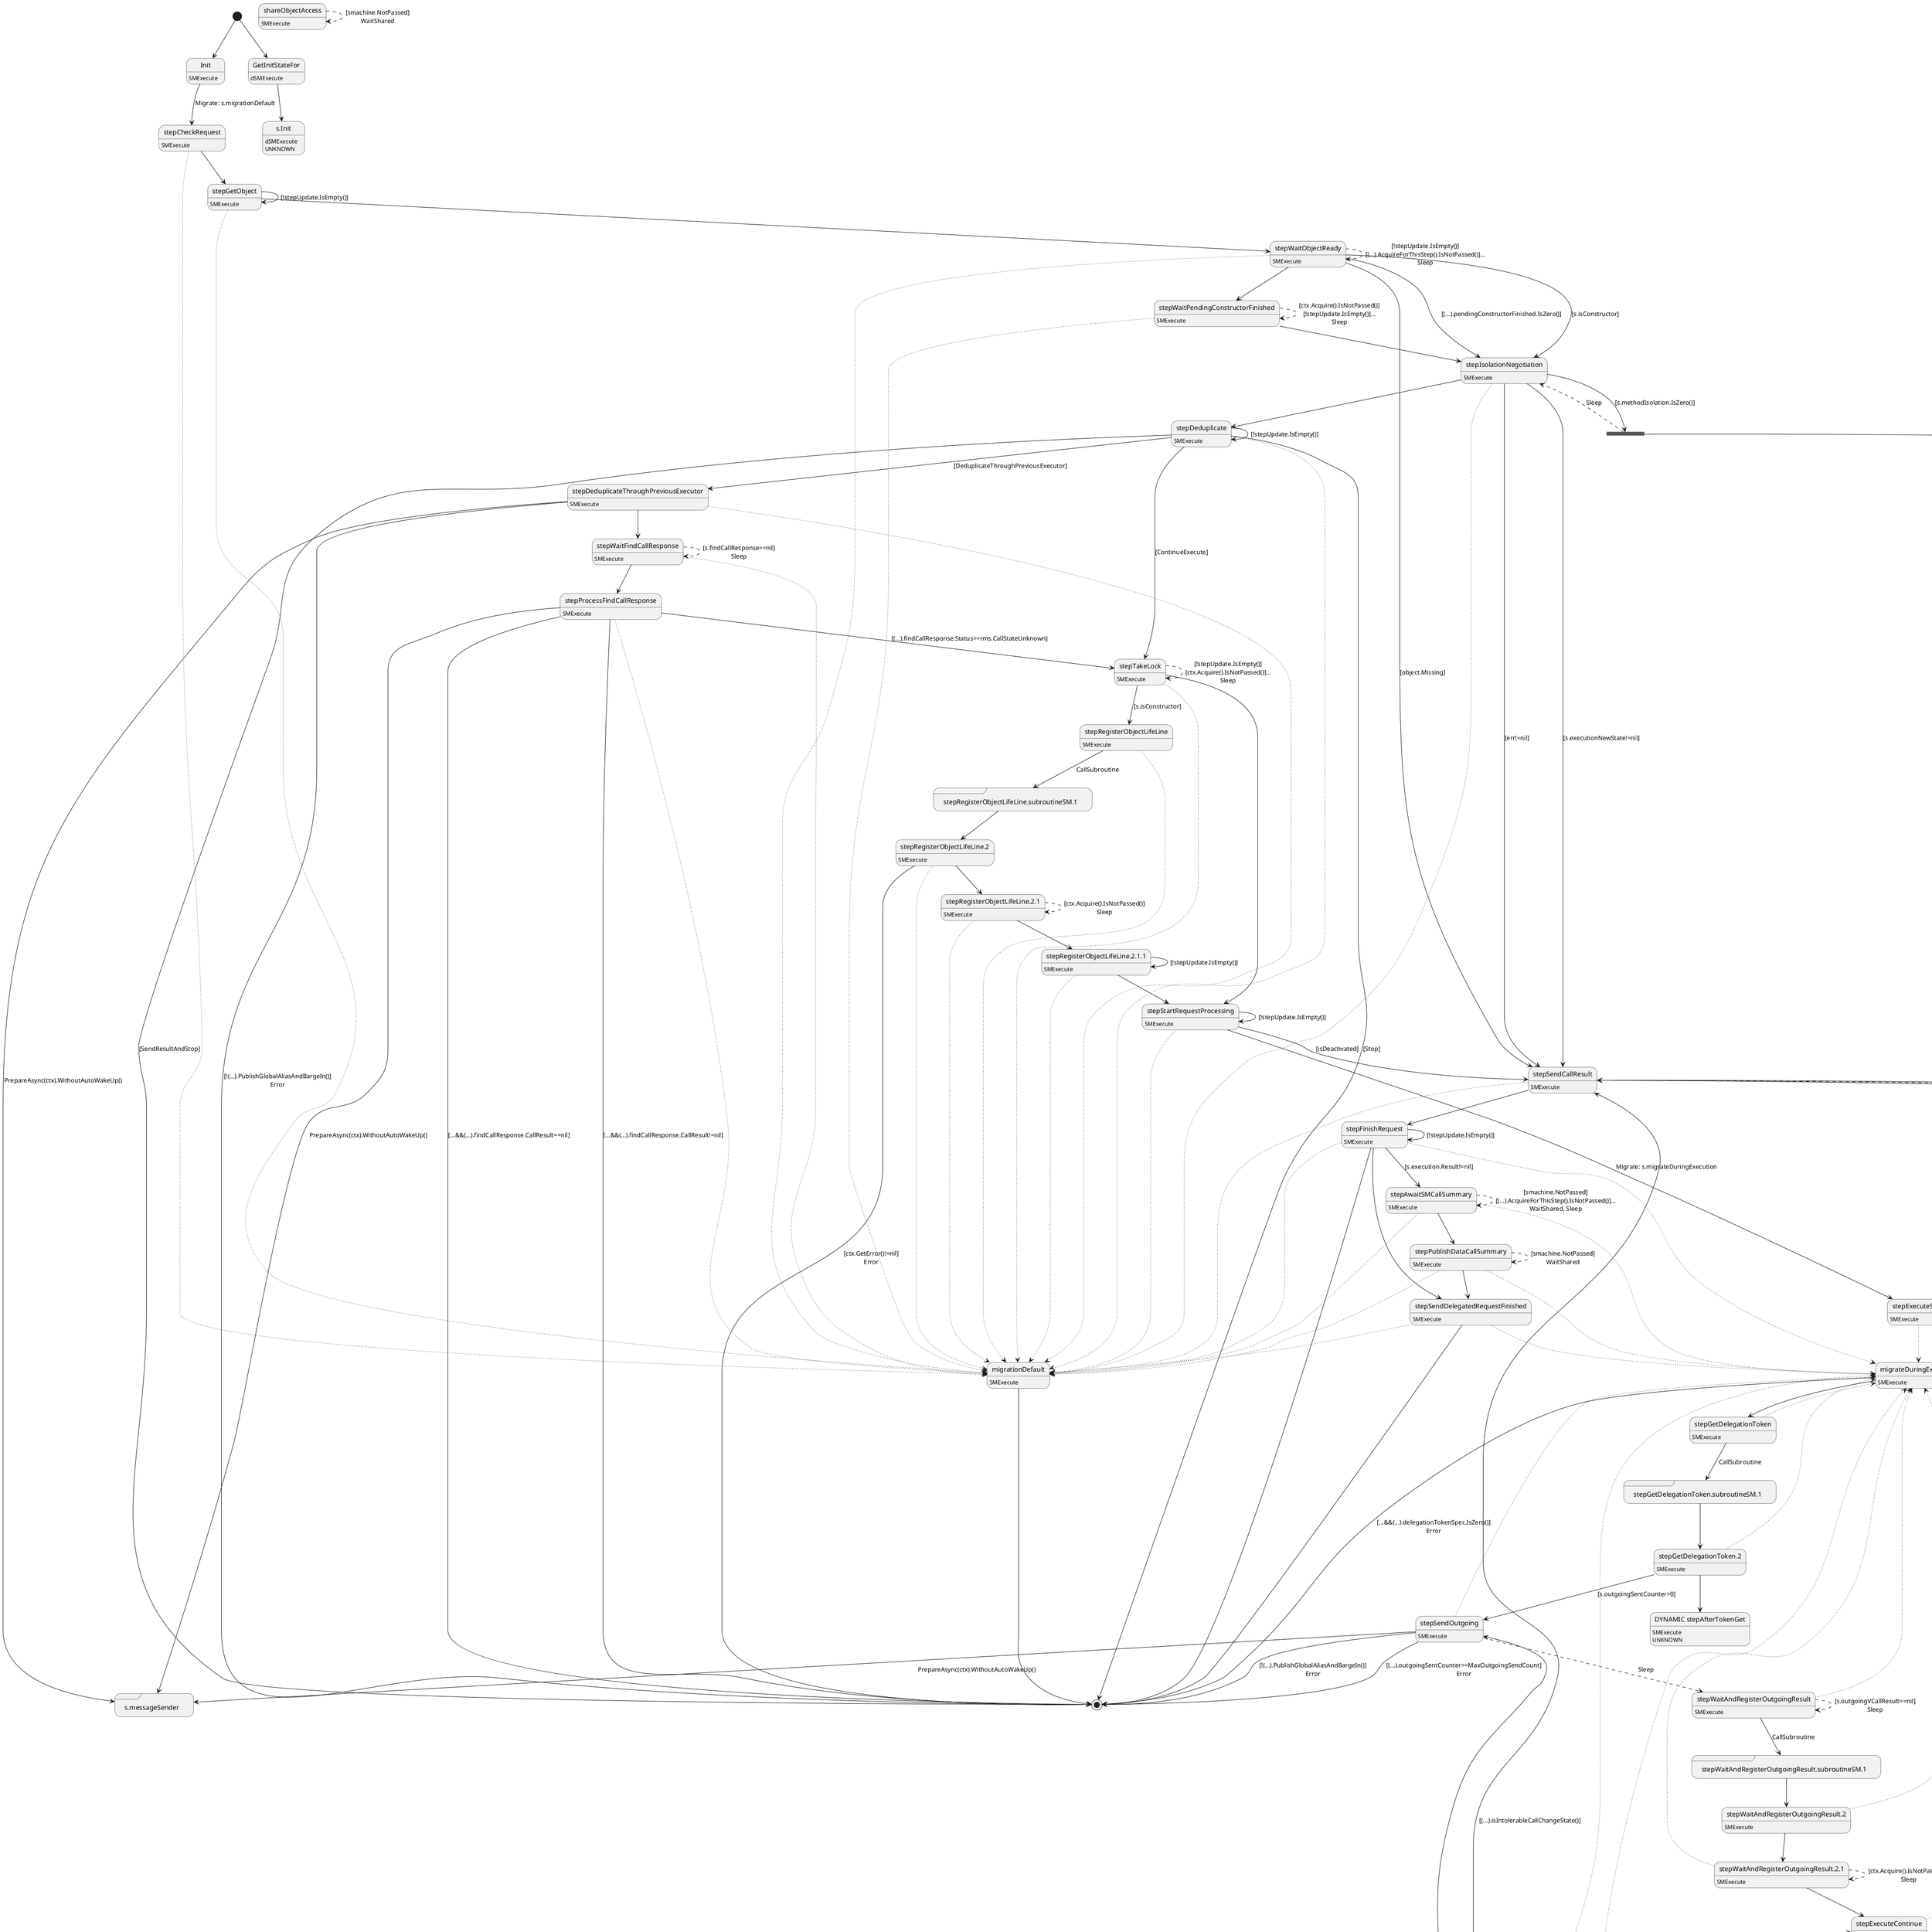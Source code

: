 @startuml
state "Init" as T01_S002
T01_S002 : SMExecute
[*] --> T01_S002
T01_S002 --> T01_S003 : Migrate: s.migrationDefault
state "StepWaitExecutionResult" as T01_S026
T01_S026 : SMExecute
T01_S026 --[dotted]> T01_S021
T01_S026 --[dashed]> T01_S026 : [s.executionNewState==nil]\nSleep
T01_S026 --> T01_S027
state "migrateDuringExecution" as T01_S021
T01_S021 : SMExecute
T01_S021 --> [*] : [...&&(...).delegationTokenSpec.IsZero()]\nError
T01_S021 --> T01_S022
state "migrationDefault" as T01_S001
T01_S001 : SMExecute
T01_S001 --> [*]
state "s.messageSender" as T01_S011 <<sdlreceive>>
T01_S011 : DUPLICATE
state "s.runner" as T01_S008 <<sdlreceive>>
T01_S008 : DUPLICATE
state "shareObjectAccess" as T01_S051
T01_S051 : SMExecute
T01_S051 --[dashed]> T01_S051 : [smachine.NotPassed]\nWaitShared
state "stepAwaitSMCallSummary" as T01_S046
T01_S046 : SMExecute
T01_S046 --[dotted]> T01_S021
T01_S046 --[dotted]> T01_S001
T01_S046 --[dashed]> T01_S046 : [smachine.NotPassed]\n[(...).AcquireForThisStep().IsNotPassed()]...\nWaitShared, Sleep
T01_S046 --> T01_S047
state "stepCheckRequest" as T01_S003
T01_S003 : SMExecute
T01_S003 --[dotted]> T01_S001
T01_S003 --> T01_S004
state "stepDeduplicate" as T01_S009
T01_S009 : SMExecute
T01_S009 --[dotted]> T01_S001
T01_S009 --> T01_S009 : [!stepUpdate.IsEmpty()]
T01_S009 --> [*] : [Stop]
T01_S009 --> [*] : [SendResultAndStop]
T01_S009 --> T01_S010 : [DeduplicateThroughPreviousExecutor]
T01_S009 --> T01_S014 : [ContinueExecute]
state "stepDeduplicateThroughPreviousExecutor" as T01_S010
T01_S010 : SMExecute
T01_S010 --[dotted]> T01_S001
T01_S010 --> [*] : [!(...).PublishGlobalAliasAndBargeIn()]\nError
T01_S010 --> T01_S011 : PrepareAsync(ctx).WithoutAutoWakeUp()
T01_S010 --> T01_S012
state "stepExecuteAborted" as T01_S029
T01_S029 : SMExecute
T01_S029 --[dotted]> T01_S021
state T01_U001 <<fork>>
T01_S029 --> T01_U001
T01_U001 --> T01_S008 : PrepareExecutionAbort(ctx)
T01_U001 --[dashed]> T01_S049
state "stepExecuteContinue" as T01_S038
T01_S038 : SMExecute
T01_S038 --[dotted]> T01_S021
state T01_U002 <<fork>>
T01_S038 --> T01_U002
T01_U002 --> T01_S008 : Migrate: s
T01_U002 --[dashed]> T01_S026 : migrateDuringExecution\nPrepareExecutionContinue(ctx).
state "stepExecuteDecideNextStep" as T01_S027
T01_S027 : SMExecute
T01_S027 --[dotted]> T01_S021
T01_S027 --> T01_S039 : [execution.Done]
T01_S027 --> T01_S029 : [execution.Error]
T01_S027 --> T01_S029 : [execution.Abort]
T01_S027 --> T01_S028 : [execution.OutgoingCall]
state "stepExecuteOutgoing" as T01_S028
T01_S028 : SMExecute
T01_S028 --[dotted]> T01_S021
T01_S028 --> T01_S038 : [s.intolerableCall()]
T01_S028 --> T01_S038 : [s.intolerableCall()]
T01_S028 --> T01_S038 : [...&&(...).Interference()==isolation.CallTolerable]
T01_S028 --> T01_S030 : [s.outgoing!=nil]
T01_S028 --> T01_S038
state "stepExecuteStart" as T01_S025
T01_S025 : SMExecute
T01_S025 --[dotted]> T01_S021
state T01_U003 <<fork>>
T01_S025 --> T01_U003
T01_U003 --> T01_S008 : PrepareExecutionStart(ctx)
T01_U003 --[dashed]> T01_S026
state "stepFinishRequest" as T01_S050
T01_S050 : SMExecute
T01_S050 --[dotted]> T01_S021
T01_S050 --[dotted]> T01_S001
T01_S050 --> T01_S046 : [s.execution.Result!=nil]
T01_S050 --> T01_S048
T01_S050 --> T01_S050 : [!stepUpdate.IsEmpty()]
T01_S050 --> [*]
state "stepGetDelegationToken" as T01_S022
T01_S022 : SMExecute
T01_S022 --[dotted]> T01_S021
T01_S022 --> T01_S023 : CallSubroutine
state "stepGetDelegationToken.2" as T01_S024
T01_S024 : SMExecute
T01_S024 --[dotted]> T01_S021
T01_S024 --> T01_S033 : [s.outgoingSentCounter>0]
state "DYNAMIC stepAfterTokenGet" as T01_U004
T01_U004 : SMExecute
T01_U004 : UNKNOWN 
T01_S024 --> T01_U004
state "stepGetDelegationToken.subroutineSM.1" as T01_S023 <<sdlreceive>>
T01_S023 --> T01_S024
state "stepGetObject" as T01_S004
T01_S004 : SMExecute
T01_S004 --[dotted]> T01_S001
T01_S004 --> T01_S004 : [!stepUpdate.IsEmpty()]
T01_S004 --> T01_S005
state "stepIsolationNegotiation" as T01_S007
T01_S007 : SMExecute
T01_S007 --[dotted]> T01_S001
T01_S007 --> T01_S049 : [s.executionNewState!=nil]
state T01_U005 <<fork>>
T01_S007 --> T01_U005 : [s.methodIsolation.IsZero()]
T01_U005 --> T01_S008 : PrepareExecutionClassify(ctx)
T01_U005 --[dashed]> T01_S007 : Sleep
T01_S007 --> T01_S049 : [err!=nil]
T01_S007 --> T01_S009
state "stepProcessFindCallResponse" as T01_S013
T01_S013 : SMExecute
T01_S013 --[dotted]> T01_S001
T01_S013 --> [*] : [...&&(...).findCallResponse.CallResult==nil]
T01_S013 --> T01_S011 : PrepareAsync(ctx).WithoutAutoWakeUp()
T01_S013 --> [*] : [...&&(...).findCallResponse.CallResult!=nil]
T01_S013 --> T01_S014 : [(...).findCallResponse.Status==rms.CallStateUnknown]
state "stepPublishDataCallSummary" as T01_S047
T01_S047 : SMExecute
T01_S047 --[dotted]> T01_S021
T01_S047 --[dotted]> T01_S001
T01_S047 --[dashed]> T01_S047 : [smachine.NotPassed]\nWaitShared
T01_S047 --> T01_S048
state "stepRegisterObjectLifeLine" as T01_S015
T01_S015 : SMExecute
T01_S015 --[dotted]> T01_S001
T01_S015 --> T01_S016 : CallSubroutine
state "stepRegisterObjectLifeLine.2" as T01_S017
T01_S017 : SMExecute
T01_S017 --[dotted]> T01_S001
T01_S017 --> [*] : [ctx.GetError()!=nil]\nError
T01_S017 --> T01_S018
state "stepRegisterObjectLifeLine.2.1" as T01_S018
T01_S018 : SMExecute
T01_S018 --[dotted]> T01_S001
T01_S018 --[dashed]> T01_S018 : [ctx.Acquire().IsNotPassed()]\nSleep
T01_S018 --> T01_S019
state "stepRegisterObjectLifeLine.2.1.1" as T01_S019
T01_S019 : SMExecute
T01_S019 --[dotted]> T01_S001
T01_S019 --> T01_S019 : [!stepUpdate.IsEmpty()]
T01_S019 --> T01_S020
state "stepRegisterObjectLifeLine.subroutineSM.1" as T01_S016 <<sdlreceive>>
T01_S016 --> T01_S017
state "stepRegisterOutgoing" as T01_S030
T01_S030 : SMExecute
T01_S030 --[dotted]> T01_S021
T01_S030 --> T01_S031 : CallSubroutine
state "stepRegisterOutgoing.2" as T01_S032
T01_S032 : SMExecute
T01_S032 --[dotted]> T01_S021
T01_S032 --> T01_S033
state "stepRegisterOutgoing.subroutineSM.1" as T01_S031 <<sdlreceive>>
T01_S031 --> T01_S032
state "stepSaveExecutionResult" as T01_S042
T01_S042 : SMExecute
T01_S042 --[dotted]> T01_S021
T01_S042 --> T01_S043 : CallSubroutine
state "stepSaveExecutionResult.2" as T01_S044
T01_S044 : SMExecute
T01_S044 --[dotted]> T01_S021
T01_S044 --> T01_S045
state "stepSaveExecutionResult.subroutineSM.1" as T01_S043 <<sdlreceive>>
T01_S043 --> T01_S044
state "stepSaveNewObject" as T01_S045
T01_S045 : SMExecute
T01_S045 --[dotted]> T01_S021
T01_S045 --> T01_S049 : [(...).isIntolerableCallChangeState()]
T01_S045 --> T01_S049 : [(...).migrationHappened||s.newObjectDescriptor==nil]
T01_S045 --> T01_S045 : [!stepUpdate.IsEmpty()]
T01_S045 --> T01_S049
state "stepSendCallResult" as T01_S049
T01_S049 : SMExecute
T01_S049 --[dotted]> T01_S021
T01_S049 --[dotted]> T01_S001
T01_S049 --> T01_S050
state "stepSendDelegatedRequestFinished" as T01_S048
T01_S048 : SMExecute
T01_S048 --[dotted]> T01_S021
T01_S048 --[dotted]> T01_S001
T01_S048 --> [*]
state "stepSendOutgoing" as T01_S033
T01_S033 : SMExecute
T01_S033 --[dotted]> T01_S021
T01_S033 --> [*] : [!(...).PublishGlobalAliasAndBargeIn()]\nError
T01_S033 --> [*] : [(...).outgoingSentCounter>=MaxOutgoingSendCount]\nError
T01_S033 --> T01_S011 : PrepareAsync(ctx).WithoutAutoWakeUp()
T01_S033 --[dashed]> T01_S034 : Sleep
state "stepStartRequestProcessing" as T01_S020
T01_S020 : SMExecute
T01_S020 --[dotted]> T01_S001
T01_S020 --> T01_S020 : [!stepUpdate.IsEmpty()]
T01_S020 --> T01_S049 : [isDeactivated]
T01_S020 --> T01_S025 : Migrate: s.migrateDuringExecution
state "stepTakeLock" as T01_S014
T01_S014 : SMExecute
T01_S014 --[dotted]> T01_S001
T01_S014 --[dashed]> T01_S014 : [!stepUpdate.IsEmpty()]\n[ctx.Acquire().IsNotPassed()]...\nSleep
T01_S014 --> T01_S015 : [s.isConstructor]
T01_S014 --> T01_S020
state "stepWaitAndRegisterOutgoingResult" as T01_S034
T01_S034 : SMExecute
T01_S034 --[dotted]> T01_S021
T01_S034 --[dashed]> T01_S034 : [s.outgoingVCallResult==nil]\nSleep
T01_S034 --> T01_S035 : CallSubroutine
state "stepWaitAndRegisterOutgoingResult.2" as T01_S036
T01_S036 : SMExecute
T01_S036 --[dotted]> T01_S021
T01_S036 --> T01_S037
state "stepWaitAndRegisterOutgoingResult.2.1" as T01_S037
T01_S037 : SMExecute
T01_S037 --[dotted]> T01_S021
T01_S037 --[dashed]> T01_S037 : [ctx.Acquire().IsNotPassed()]\nSleep
T01_S037 --> T01_S038
state "stepWaitAndRegisterOutgoingResult.subroutineSM.1" as T01_S035 <<sdlreceive>>
T01_S035 --> T01_S036
state "stepWaitFindCallResponse" as T01_S012
T01_S012 : SMExecute
T01_S012 --[dotted]> T01_S001
T01_S012 --[dashed]> T01_S012 : [s.findCallResponse==nil]\nSleep
T01_S012 --> T01_S013
state "stepWaitObjectReady" as T01_S005
T01_S005 : SMExecute
T01_S005 --[dotted]> T01_S001
T01_S005 --[dashed]> T01_S005 : [!stepUpdate.IsEmpty()]\n[(...).AcquireForThisStep().IsNotPassed()]...\nSleep
T01_S005 --> T01_S007 : [s.isConstructor]
T01_S005 --> T01_S049 : [object.Missing]
T01_S005 --> T01_S007 : [(...).pendingConstructorFinished.IsZero()]
T01_S005 --> T01_S006
state "stepWaitPendingConstructorFinished" as T01_S006
T01_S006 : SMExecute
T01_S006 --[dotted]> T01_S001
T01_S006 --[dashed]> T01_S006 : [ctx.Acquire().IsNotPassed()]\n[!stepUpdate.IsEmpty()]...\nSleep
T01_S006 --> T01_S007
state "stepWaitSafeAnswersReal" as T01_S040
T01_S040 : SMExecute
T01_S040 --[dotted]> T01_S021
T01_S040 --> T01_S040 : [!stateUpdate.IsEmpty()]
T01_S040 --> T01_S041
state "stepWaitSafeAnswersReal.1" as T01_S041
T01_S041 : SMExecute
T01_S041 --[dotted]> T01_S021
T01_S041 --[dashed]> T01_S041 : [!ctx.Acquire().IsPassed()]\nSleep
T01_S041 --> T01_S042
state "stepWaitSafeAnswersRelease" as T01_S039
T01_S039 : SMExecute
T01_S039 --[dotted]> T01_S021
T01_S039 --> T01_S040
state "GetInitStateFor" as T00_S001
T00_S001 : dSMExecute
[*] --> T00_S001
state "s.Init" as T00_U006
T00_U006 : dSMExecute
T00_U006 : UNKNOWN 
T00_S001 --> T00_U006
@enduml

